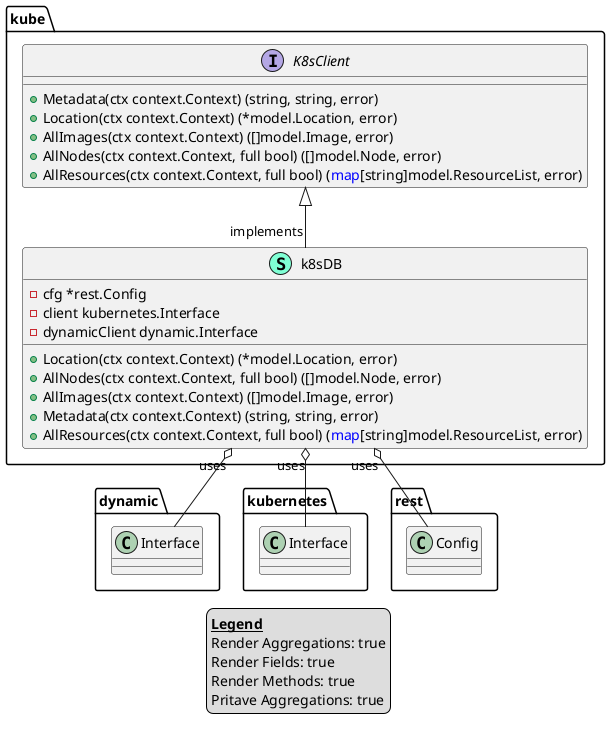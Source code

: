 @startuml
legend
<u><b>Legend</b></u>
Render Aggregations: true
Render Fields: true
Render Methods: true
Pritave Aggregations: true
end legend
namespace kube {
    interface K8sClient  {
        + Metadata(ctx context.Context) (string, string, error)
        + Location(ctx context.Context) (*model.Location, error)
        + AllImages(ctx context.Context) ([]model.Image, error)
        + AllNodes(ctx context.Context, full bool) ([]model.Node, error)
        + AllResources(ctx context.Context, full bool) (<font color=blue>map</font>[string]model.ResourceList, error)

    }
    class k8sDB << (S,Aquamarine) >> {
        - cfg *rest.Config
        - client kubernetes.Interface
        - dynamicClient dynamic.Interface

        + Location(ctx context.Context) (*model.Location, error)
        + AllNodes(ctx context.Context, full bool) ([]model.Node, error)
        + AllImages(ctx context.Context) ([]model.Image, error)
        + Metadata(ctx context.Context) (string, string, error)
        + AllResources(ctx context.Context, full bool) (<font color=blue>map</font>[string]model.ResourceList, error)

    }
}

"kube.K8sClient" <|-- "implements""kube.k8sDB"

"kube.k8sDB""uses" o-- "dynamic.Interface"
"kube.k8sDB""uses" o-- "kubernetes.Interface"
"kube.k8sDB""uses" o-- "rest.Config"

@enduml
